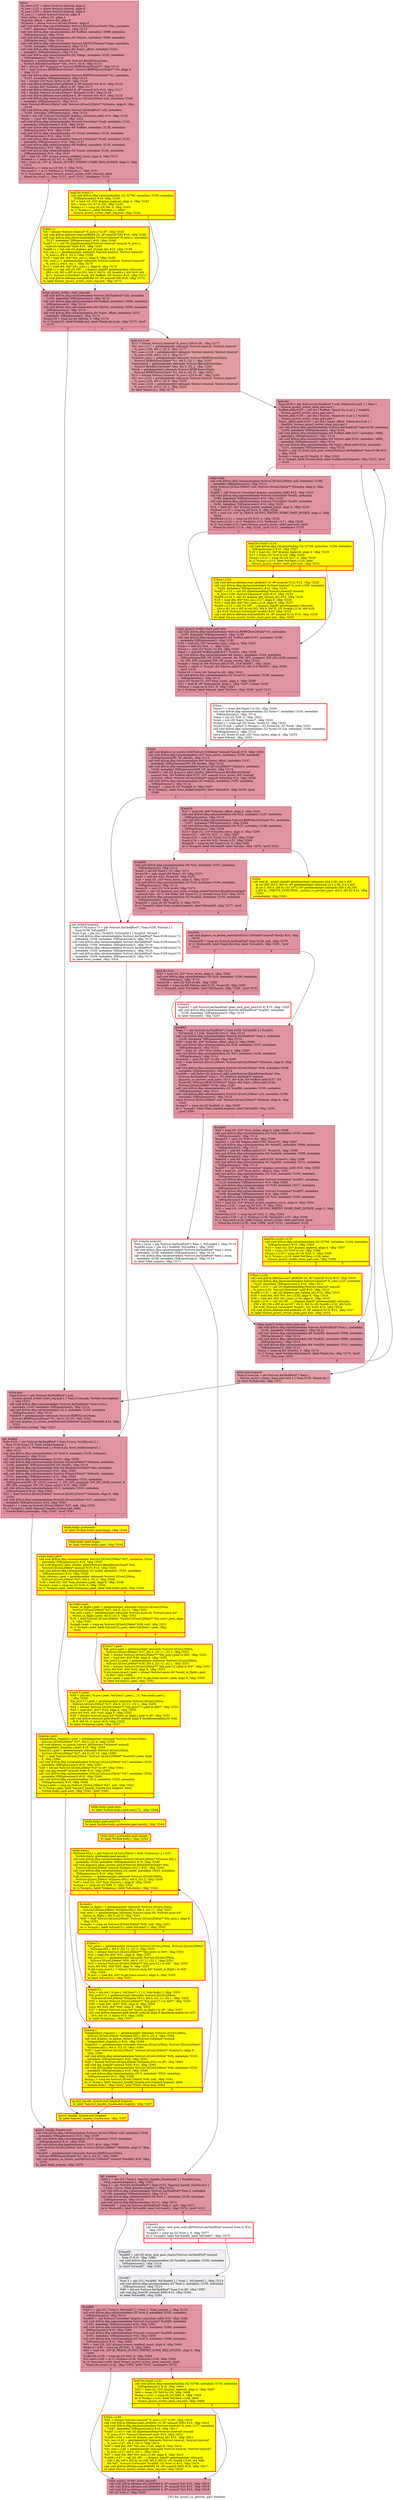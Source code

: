 digraph "CFG for 'qcow2_co_pwritev_part' function" {
	label="CFG for 'qcow2_co_pwritev_part' function";

	Node0x559535e97e40 [shape=record,color="#b70d28ff", style=filled, fillcolor="#b70d2870",label="{entry:\l  %_now.i.i137 = alloca %struct.timeval, align 8\l  %_now.i.i125 = alloca %struct.timeval, align 8\l  %_now.i.i109 = alloca %struct.timeval, align 8\l  %_now.i.i = alloca %struct.timeval, align 8\l  %cur_bytes = alloca i32, align 4\l  %cluster_offset = alloca i64, align 8\l  %l2meta = alloca %struct.QCowL2Meta*, align 8\l  call void @llvm.dbg.value(metadata %struct.BlockDriverState* %bs, metadata\l... !3097, metadata !DIExpression()), !dbg !3114\l  call void @llvm.dbg.value(metadata i64 %offset, metadata !3098, metadata\l... !DIExpression()), !dbg !3114\l  call void @llvm.dbg.value(metadata i64 %bytes, metadata !3099, metadata\l... !DIExpression()), !dbg !3114\l  call void @llvm.dbg.value(metadata %struct.QEMUIOVector* %qiov, metadata\l... !3100, metadata !DIExpression()), !dbg !3114\l  call void @llvm.dbg.value(metadata i64 %qiov_offset, metadata !3101,\l... metadata !DIExpression()), !dbg !3114\l  call void @llvm.dbg.value(metadata i32 %flags, metadata !3102, metadata\l... !DIExpression()), !dbg !3114\l  %opaque = getelementptr inbounds %struct.BlockDriverState,\l... %struct.BlockDriverState* %bs, i64 0, i32 8, !dbg !3115\l  %0 = bitcast i8** %opaque to %struct.BDRVQcow2State**, !dbg !3115\l  %1 = load %struct.BDRVQcow2State*, %struct.BDRVQcow2State** %0, align 8,\l... !dbg !3115\l  call void @llvm.dbg.value(metadata %struct.BDRVQcow2State* %1, metadata\l... !3103, metadata !DIExpression()), !dbg !3114\l  %2 = bitcast i32* %cur_bytes to i8*, !dbg !3116\l  call void @llvm.lifetime.start.p0i8(i64 4, i8* nonnull %2) #10, !dbg !3116\l  %3 = bitcast i64* %cluster_offset to i8*, !dbg !3117\l  call void @llvm.lifetime.start.p0i8(i64 8, i8* nonnull %3) #10, !dbg !3117\l  %4 = bitcast %struct.QCowL2Meta** %l2meta to i8*, !dbg !3118\l  call void @llvm.lifetime.start.p0i8(i64 8, i8* nonnull %4) #10, !dbg !3118\l  call void @llvm.dbg.value(metadata %struct.QCowL2Meta* null, metadata !3108,\l... metadata !DIExpression()), !dbg !3114\l  store %struct.QCowL2Meta* null, %struct.QCowL2Meta** %l2meta, align 8, !dbg\l... !3119\l  call void @llvm.dbg.value(metadata %struct.AioTaskPool* null, metadata\l... !3109, metadata !DIExpression()), !dbg !3114\l  %call = tail call %struct.Coroutine* @qemu_coroutine_self() #10, !dbg !3120\l  %conv = trunc i64 %bytes to i32, !dbg !3121\l  call void @llvm.dbg.value(metadata %struct.Coroutine* %call, metadata !3122,\l... metadata !DIExpression()) #10, !dbg !3130\l  call void @llvm.dbg.value(metadata i64 %offset, metadata !3128, metadata\l... !DIExpression()) #10, !dbg !3130\l  call void @llvm.dbg.value(metadata i32 %conv, metadata !3129, metadata\l... !DIExpression()) #10, !dbg !3130\l  call void @llvm.dbg.value(metadata %struct.Coroutine* %call, metadata !3132,\l... metadata !DIExpression()) #10, !dbg !3147\l  call void @llvm.dbg.value(metadata i64 %offset, metadata !3135, metadata\l... !DIExpression()) #10, !dbg !3147\l  call void @llvm.dbg.value(metadata i32 %conv, metadata !3136, metadata\l... !DIExpression()) #10, !dbg !3147\l  %5 = load i32, i32* @trace_events_enabled_count, align 4, !dbg !3151\l  %tobool.i.i = icmp eq i32 %5, 0, !dbg !3151\l  %6 = load i16, i16* @_TRACE_QCOW2_WRITEV_START_REQ_DSTATE, align 2, !dbg\l... !3151\l  %tobool4.i.i = icmp eq i16 %6, 0, !dbg !3151\l  %or.cond.i.i = or i1 %tobool.i.i, %tobool4.i.i, !dbg !3151\l  br i1 %or.cond.i.i, label %trace_qcow2_writev_start_req.exit, label\l... %land.lhs.true5.i.i, !dbg !3151, !prof !3152, !misexpect !3153\l|{<s0>T|<s1>F}}"];
	Node0x559535e97e40:s0 -> Node0x5595357bdb90;
	Node0x559535e97e40:s1 -> Node0x559535efcc20;
	Node0x559535efcc20 [shape=record,penwidth=3.0, style="filled", color="red", fillcolor="yellow",label="{land.lhs.true5.i.i:                               \l  call void @llvm.dbg.value(metadata i32 32768, metadata !3154, metadata\l... !DIExpression()) #10, !dbg !3160\l  %7 = load i32, i32* @qemu_loglevel, align 4, !dbg !3162\l  %8 = trunc i32 %7 to i16, !dbg !3163\l  %cmp.i.i.i = icmp slt i16 %8, 0, !dbg !3163\l  br i1 %cmp.i.i.i, label %if.then.i.i, label\l... %trace_qcow2_writev_start_req.exit, !dbg !3164\l|{<s0>T|<s1>F}}"];
	Node0x559535efcc20:s0 -> Node0x559535ef6dc0;
	Node0x559535efcc20:s1 -> Node0x5595357bdb90;
	Node0x559535ef6dc0 [shape=record,penwidth=3.0, style="filled", color="red", fillcolor="yellow",label="{if.then.i.i:                                      \l  %9 = bitcast %struct.timeval* %_now.i.i to i8*, !dbg !3165\l  call void @llvm.lifetime.start.p0i8(i64 16, i8* nonnull %9) #10, !dbg !3165\l  call void @llvm.dbg.declare(metadata %struct.timeval* %_now.i.i, metadata\l... !3137, metadata !DIExpression()) #10, !dbg !3166\l  %call7.i.i = call i32 @gettimeofday(%struct.timeval* nonnull %_now.i.i,\l... %struct.timezone* null) #10, !dbg !3167\l  %call8.i.i = tail call i32 @qemu_get_thread_id() #10, !dbg !3168\l  %tv_sec.i.i = getelementptr inbounds %struct.timeval, %struct.timeval*\l... %_now.i.i, i64 0, i32 0, !dbg !3169\l  %10 = load i64, i64* %tv_sec.i.i, align 8, !dbg !3169\l  %tv_usec.i.i = getelementptr inbounds %struct.timeval, %struct.timeval*\l... %_now.i.i, i64 0, i32 1, !dbg !3170\l  %11 = load i64, i64* %tv_usec.i.i, align 8, !dbg !3170\l  %call9.i.i = tail call i32 (i8*, ...) @qemu_log(i8* getelementptr inbounds\l... ([65 x i8], [65 x i8]* @.str.201, i64 0, i64 0), i32 %call8.i.i, i64 %10, i64\l... %11, %struct.Coroutine* %call, i64 %offset, i32 %conv) #10, !dbg !3171\l  call void @llvm.lifetime.end.p0i8(i64 16, i8* nonnull %9) #10, !dbg !3172\l  br label %trace_qcow2_writev_start_req.exit, !dbg !3173\l}"];
	Node0x559535ef6dc0 -> Node0x5595357bdb90;
	Node0x5595357bdb90 [shape=record,color="#b70d28ff", style=filled, fillcolor="#b70d2870",label="{trace_qcow2_writev_start_req.exit:                \l  call void @llvm.dbg.value(metadata %struct.AioTaskPool* null, metadata\l... !3109, metadata !DIExpression()), !dbg !3114\l  call void @llvm.dbg.value(metadata i64 %offset, metadata !3098, metadata\l... !DIExpression()), !dbg !3114\l  call void @llvm.dbg.value(metadata i64 %bytes, metadata !3099, metadata\l... !DIExpression()), !dbg !3114\l  call void @llvm.dbg.value(metadata i64 %qiov_offset, metadata !3101,\l... metadata !DIExpression()), !dbg !3114\l  %cmp153 = icmp eq i64 %bytes, 0, !dbg !3174\l  br i1 %cmp153, label %while.end, label %land.rhs.lr.ph, !dbg !3175, !prof\l... !3176\l|{<s0>T|<s1>F}}"];
	Node0x5595357bdb90:s0 -> Node0x559535eac320;
	Node0x5595357bdb90:s1 -> Node0x559535ed87d0;
	Node0x559535ed87d0 [shape=record,color="#b70d28ff", style=filled, fillcolor="#be242e70",label="{land.rhs.lr.ph:                                   \l  %12 = bitcast %struct.timeval* %_now.i.i109 to i8*, !dbg !3177\l  %tv_sec.i.i117 = getelementptr inbounds %struct.timeval, %struct.timeval*\l... %_now.i.i109, i64 0, i32 0, !dbg !3177\l  %tv_usec.i.i118 = getelementptr inbounds %struct.timeval, %struct.timeval*\l... %_now.i.i109, i64 0, i32 1, !dbg !3177\l  %cluster_size.i = getelementptr inbounds %struct.BDRVQcow2State,\l... %struct.BDRVQcow2State* %1, i64 0, i32 1, !dbg !3192\l  %encrypted = getelementptr inbounds %struct.BlockDriverState,\l... %struct.BlockDriverState* %bs, i64 0, i32 2, !dbg !3200\l  %lock = getelementptr inbounds %struct.BDRVQcow2State,\l... %struct.BDRVQcow2State* %1, i64 0, i32 25, !dbg !3202\l  %13 = bitcast %struct.timeval* %_now.i.i125 to i8*, !dbg !3203\l  %tv_sec.i.i133 = getelementptr inbounds %struct.timeval, %struct.timeval*\l... %_now.i.i125, i64 0, i32 0, !dbg !3203\l  %tv_usec.i.i134 = getelementptr inbounds %struct.timeval, %struct.timeval*\l... %_now.i.i125, i64 0, i32 1, !dbg !3203\l  br label %land.rhs, !dbg !3175\l}"];
	Node0x559535ed87d0 -> Node0x559535eac110;
	Node0x559535eac110 [shape=record,color="#b70d28ff", style=filled, fillcolor="#b70d2870",label="{land.rhs:                                         \l  %aio.0158 = phi %struct.AioTaskPool* [ null, %land.rhs.lr.ph ], [ %aio.1,\l... %trace_qcow2_writev_done_part.exit ]\l  %offset.addr.0157 = phi i64 [ %offset, %land.rhs.lr.ph ], [ %add54,\l... %trace_qcow2_writev_done_part.exit ]\l  %bytes.addr.0155 = phi i64 [ %bytes, %land.rhs.lr.ph ], [ %sub52,\l... %trace_qcow2_writev_done_part.exit ]\l  %qiov_offset.addr.0154 = phi i64 [ %qiov_offset, %land.rhs.lr.ph ], [\l... %add56, %trace_qcow2_writev_done_part.exit ]\l  call void @llvm.dbg.value(metadata %struct.AioTaskPool* %aio.0158, metadata\l... !3109, metadata !DIExpression()), !dbg !3114\l  call void @llvm.dbg.value(metadata i64 %offset.addr.0157, metadata !3098,\l... metadata !DIExpression()), !dbg !3114\l  call void @llvm.dbg.value(metadata i64 %bytes.addr.0155, metadata !3099,\l... metadata !DIExpression()), !dbg !3114\l  call void @llvm.dbg.value(metadata i64 %qiov_offset.addr.0154, metadata\l... !3101, metadata !DIExpression()), !dbg !3114\l  %call2 = call i32 @aio_task_pool_status(%struct.AioTaskPool* %aio.0158) #10,\l... !dbg !3219\l  %cmp3 = icmp eq i32 %call2, 0, !dbg !3220\l  br i1 %cmp3, label %while.body, label %while.end.loopexit, !dbg !3221, !prof\l... !3152\l|{<s0>T|<s1>F}}"];
	Node0x559535eac110:s0 -> Node0x559535ead160;
	Node0x559535eac110:s1 -> Node0x559535e92750;
	Node0x559535ead160 [shape=record,color="#b70d28ff", style=filled, fillcolor="#b70d2870",label="{while.body:                                       \l  call void @llvm.dbg.value(metadata %struct.QCowL2Meta* null, metadata !3108,\l... metadata !DIExpression()), !dbg !3114\l  store %struct.QCowL2Meta* null, %struct.QCowL2Meta** %l2meta, align 8, !dbg\l... !3222\l  %call5 = call %struct.Coroutine* @qemu_coroutine_self() #10, !dbg !3223\l  call void @llvm.dbg.value(metadata %struct.Coroutine* %call5, metadata\l... !3189, metadata !DIExpression()) #10, !dbg !3224\l  call void @llvm.dbg.value(metadata %struct.Coroutine* %call5, metadata\l... !3182, metadata !DIExpression()) #10, !dbg !3225\l  %14 = load i32, i32* @trace_events_enabled_count, align 4, !dbg !3226\l  %tobool.i.i110 = icmp eq i32 %14, 0, !dbg !3226\l  %15 = load i16, i16* @_TRACE_QCOW2_WRITEV_START_PART_DSTATE, align 2, !dbg\l... !3226\l  %tobool4.i.i111 = icmp eq i16 %15, 0, !dbg !3226\l  %or.cond.i.i112 = or i1 %tobool.i.i110, %tobool4.i.i111, !dbg !3226\l  br i1 %or.cond.i.i112, label %trace_qcow2_writev_start_part.exit, label\l... %land.lhs.true5.i.i114, !dbg !3226, !prof !3152, !misexpect !3153\l|{<s0>T|<s1>F}}"];
	Node0x559535ead160:s0 -> Node0x559535ec1790;
	Node0x559535ead160:s1 -> Node0x559535ea8220;
	Node0x559535ea8220 [shape=record,penwidth=3.0, style="filled", color="red", fillcolor="yellow",label="{land.lhs.true5.i.i114:                            \l  call void @llvm.dbg.value(metadata i32 32768, metadata !3154, metadata\l... !DIExpression()) #10, !dbg !3227\l  %16 = load i32, i32* @qemu_loglevel, align 4, !dbg !3229\l  %17 = trunc i32 %16 to i16, !dbg !3230\l  %cmp.i.i.i113 = icmp slt i16 %17, 0, !dbg !3230\l  br i1 %cmp.i.i.i113, label %if.then.i.i120, label\l... %trace_qcow2_writev_start_part.exit, !dbg !3231\l|{<s0>T|<s1>F}}"];
	Node0x559535ea8220:s0 -> Node0x5595357bdf70;
	Node0x559535ea8220:s1 -> Node0x559535ec1790;
	Node0x5595357bdf70 [shape=record,penwidth=3.0, style="filled", color="red", fillcolor="yellow",label="{if.then.i.i120:                                   \l  call void @llvm.lifetime.start.p0i8(i64 16, i8* nonnull %12) #10, !dbg !3232\l  call void @llvm.dbg.declare(metadata %struct.timeval* %_now.i.i109, metadata\l... !3183, metadata !DIExpression()) #10, !dbg !3233\l  %call7.i.i115 = call i32 @gettimeofday(%struct.timeval* nonnull\l... %_now.i.i109, %struct.timezone* null) #10, !dbg !3234\l  %call8.i.i116 = call i32 @qemu_get_thread_id() #10, !dbg !3235\l  %18 = load i64, i64* %tv_sec.i.i117, align 8, !dbg !3236\l  %19 = load i64, i64* %tv_usec.i.i118, align 8, !dbg !3237\l  %call9.i.i119 = call i32 (i8*, ...) @qemu_log(i8* getelementptr inbounds\l... ([44 x i8], [44 x i8]* @.str.202, i64 0, i64 0), i32 %call8.i.i116, i64 %18,\l... i64 %19, %struct.Coroutine* %call5) #10, !dbg !3238\l  call void @llvm.lifetime.end.p0i8(i64 16, i8* nonnull %12) #10, !dbg !3239\l  br label %trace_qcow2_writev_start_part.exit, !dbg !3240\l}"];
	Node0x5595357bdf70 -> Node0x559535ec1790;
	Node0x559535ec1790 [shape=record,color="#b70d28ff", style=filled, fillcolor="#b70d2870",label="{trace_qcow2_writev_start_part.exit:               \l  call void @llvm.dbg.value(metadata %struct.BDRVQcow2State* %1, metadata\l... !3197, metadata !DIExpression()), !dbg !3192\l  call void @llvm.dbg.value(metadata i64 %offset.addr.0157, metadata !3198,\l... metadata !DIExpression()), !dbg !3192\l  %20 = load i32, i32* %cluster_size.i, align 4, !dbg !3241\l  %sub.i = add i32 %20, -1, !dbg !3242\l  %conv.i = sext i32 %sub.i to i64, !dbg !3243\l  %and.i = and i64 %offset.addr.0157, %conv.i, !dbg !3244\l  call void @llvm.dbg.value(metadata i64 %and.i, metadata !3104, metadata\l... !DIExpression(DW_OP_LLVM_convert, 64, DW_ATE_unsigned, DW_OP_LLVM_convert,\l... 32, DW_ATE_unsigned, DW_OP_stack_value)), !dbg !3114\l  %cmp8 = icmp ult i64 %bytes.addr.0155, 2147483647, !dbg !3245\l  %cond = select i1 %cmp8, i64 %bytes.addr.0155, i64 2147483647, !dbg !3245,\l... !prof !3152\l  %conv10 = trunc i64 %cond to i32, !dbg !3245\l  call void @llvm.dbg.value(metadata i32 %conv10, metadata !3106, metadata\l... !DIExpression()), !dbg !3114\l  store i32 %conv10, i32* %cur_bytes, align 4, !dbg !3246\l  %21 = load i8, i8* %encrypted, align 1, !dbg !3247, !range !3248\l  %tobool = icmp eq i8 %21, 0, !dbg !3247\l  br i1 %tobool, label %if.end, label %if.then, !dbg !3249, !prof !3152\l|{<s0>T|<s1>F}}"];
	Node0x559535ec1790:s0 -> Node0x559535eae220;
	Node0x559535ec1790:s1 -> Node0x559535eae1b0;
	Node0x559535eae1b0 [shape=record,penwidth=3.0, color="red",label="{if.then:                                          \l  %conv7 = trunc i64 %and.i to i32, !dbg !3250\l  call void @llvm.dbg.value(metadata i32 %conv7, metadata !3104, metadata\l... !DIExpression()), !dbg !3114\l  %mul = shl i32 %20, 5, !dbg !3251\l  %sub = sub i32 %mul, %conv7, !dbg !3251\l  %cmp11 = icmp ugt i32 %sub, %conv10, !dbg !3251\l  %conv10.sub = select i1 %cmp11, i32 %conv10, i32 %sub, !dbg !3251\l  call void @llvm.dbg.value(metadata i32 %conv10.sub, metadata !3106, metadata\l... !DIExpression()), !dbg !3114\l  store i32 %conv10.sub, i32* %cur_bytes, align 4, !dbg !3253\l  br label %if.end, !dbg !3254\l}"];
	Node0x559535eae1b0 -> Node0x559535eae220;
	Node0x559535eae220 [shape=record,color="#b70d28ff", style=filled, fillcolor="#b70d2870",label="{if.end:                                           \l  call void @qemu_co_mutex_lock(%struct.CoMutex* nonnull %lock) #10, !dbg !3255\l  call void @llvm.dbg.value(metadata i32* %cur_bytes, metadata !3106, metadata\l... !DIExpression(DW_OP_deref)), !dbg !3114\l  call void @llvm.dbg.value(metadata i64* %cluster_offset, metadata !3107,\l... metadata !DIExpression(DW_OP_deref)), !dbg !3114\l  call void @llvm.dbg.value(metadata %struct.QCowL2Meta** %l2meta, metadata\l... !3108, metadata !DIExpression(DW_OP_deref)), !dbg !3114\l  %call20 = call i32 @qcow2_alloc_cluster_offset(%struct.BlockDriverState*\l... nonnull %bs, i64 %offset.addr.0157, i32* nonnull %cur_bytes, i64* nonnull\l... %cluster_offset, %struct.QCowL2Meta** nonnull %l2meta) #10, !dbg !3256\l  call void @llvm.dbg.value(metadata i32 %call20, metadata !3105, metadata\l... !DIExpression()), !dbg !3114\l  %cmp21 = icmp slt i32 %call20, 0, !dbg !3257\l  br i1 %cmp21, label %out_locked.loopexit, label %if.end24, !dbg !3259, !prof\l... !3260\l|{<s0>T|<s1>F}}"];
	Node0x559535eae220:s0 -> Node0x559535e8a470;
	Node0x559535eae220:s1 -> Node0x559535eb0990;
	Node0x559535eb0990 [shape=record,color="#b70d28ff", style=filled, fillcolor="#b70d2870",label="{if.end24:                                         \l  %22 = load i64, i64* %cluster_offset, align 8, !dbg !3261\l  call void @llvm.dbg.value(metadata i64 %22, metadata !3107, metadata\l... !DIExpression()), !dbg !3114\l  call void @llvm.dbg.value(metadata %struct.BDRVQcow2State* %1, metadata\l... !3197, metadata !DIExpression()), !dbg !3264\l  call void @llvm.dbg.value(metadata i64 %22, metadata !3198, metadata\l... !DIExpression()), !dbg !3264\l  %23 = load i32, i32* %cluster_size.i, align 4, !dbg !3266\l  %sub.i122 = add i32 %23, -1, !dbg !3267\l  %conv.i123 = sext i32 %sub.i122 to i64, !dbg !3268\l  %and.i124 = and i64 %22, %conv.i123, !dbg !3269\l  %cmp26 = icmp eq i64 %and.i124, 0, !dbg !3261\l  br i1 %cmp26, label %if.end29, label %if.else, !dbg !3270, !prof !3152\l|{<s0>T|<s1>F}}"];
	Node0x559535eb0990:s0 -> Node0x559535eb1470;
	Node0x559535eb0990:s1 -> Node0x559535eb14c0;
	Node0x559535eb14c0 [shape=record,penwidth=3.0, style="filled", color="red", fillcolor="yellow",label="{if.else:                                          \l  call void @__assert_fail(i8* getelementptr inbounds ([44 x i8], [44 x i8]*\l... @.str.200, i64 0, i64 0), i8* getelementptr inbounds ([14 x i8], [14 x i8]*\l... @.str.1, i64 0, i64 0), i32 2573, i8* getelementptr inbounds ([95 x i8], [95\l... x i8]* @__PRETTY_FUNCTION__.qcow2_co_pwritev_part, i64 0, i64 0)) #22, !dbg\l... !3261\l  unreachable, !dbg !3261\l}"];
	Node0x559535eb1470 [shape=record,color="#b70d28ff", style=filled, fillcolor="#b70d2870",label="{if.end29:                                         \l  call void @llvm.dbg.value(metadata i64 %22, metadata !3107, metadata\l... !DIExpression()), !dbg !3114\l  %sext = shl i64 %and.i, 32, !dbg !3271\l  %conv30 = ashr exact i64 %sext, 32, !dbg !3271\l  %add = add i64 %22, %conv30, !dbg !3272\l  %24 = load i32, i32* %cur_bytes, align 4, !dbg !3273\l  call void @llvm.dbg.value(metadata i32 %24, metadata !3106, metadata\l... !DIExpression()), !dbg !3114\l  %conv31 = zext i32 %24 to i64, !dbg !3273\l  %call32 = call i32 @qcow2_pre_write_overlap_check(%struct.BlockDriverState*\l... nonnull %bs, i32 0, i64 %add, i64 %conv31, i1 zeroext true) #10, !dbg !3274\l  call void @llvm.dbg.value(metadata i32 %call32, metadata !3105, metadata\l... !DIExpression()), !dbg !3114\l  %cmp33 = icmp slt i32 %call32, 0, !dbg !3275\l  br i1 %cmp33, label %out_locked.loopexit, label %if.end36, !dbg !3277, !prof\l... !3260\l|{<s0>T|<s1>F}}"];
	Node0x559535eb1470:s0 -> Node0x559535e8a470;
	Node0x559535eb1470:s1 -> Node0x559535eb2550;
	Node0x559535eb2550 [shape=record,color="#b70d28ff", style=filled, fillcolor="#b70d2870",label="{if.end36:                                         \l  call void @qemu_co_mutex_unlock(%struct.CoMutex* nonnull %lock) #10, !dbg\l... !3278\l  %tobool38 = icmp eq %struct.AioTaskPool* %aio.0158, null, !dbg !3279\l  br i1 %tobool38, label %land.lhs.true, label %if.end44, !dbg !3281, !prof\l... !3152\l|{<s0>T|<s1>F}}"];
	Node0x559535eb2550:s0 -> Node0x559535eb2e10;
	Node0x559535eb2550:s1 -> Node0x559535eb2dc0;
	Node0x559535eb2e10 [shape=record,color="#b70d28ff", style=filled, fillcolor="#b70d2870",label="{land.lhs.true:                                    \l  %25 = load i32, i32* %cur_bytes, align 4, !dbg !3282\l  call void @llvm.dbg.value(metadata i32 %25, metadata !3106, metadata\l... !DIExpression()), !dbg !3114\l  %conv39 = zext i32 %25 to i64, !dbg !3282\l  %cmp40 = icmp eq i64 %bytes.addr.0155, %conv39, !dbg !3283\l  br i1 %cmp40, label %if.end44, label %if.then42, !dbg !3284, !prof !3152\l|{<s0>T|<s1>F}}"];
	Node0x559535eb2e10:s0 -> Node0x559535eb2dc0;
	Node0x559535eb2e10:s1 -> Node0x559535eb2d70;
	Node0x559535eb2d70 [shape=record,penwidth=3.0, color="red",label="{if.then42:                                        \l  %call43 = call %struct.AioTaskPool* @aio_task_pool_new(i32 8) #10, !dbg !3285\l  call void @llvm.dbg.value(metadata %struct.AioTaskPool* %call43, metadata\l... !3109, metadata !DIExpression()), !dbg !3114\l  br label %if.end44, !dbg !3287\l}"];
	Node0x559535eb2d70 -> Node0x559535eb2dc0;
	Node0x559535eb2dc0 [shape=record,color="#b70d28ff", style=filled, fillcolor="#b70d2870",label="{if.end44:                                         \l  %aio.1 = phi %struct.AioTaskPool* [ %aio.0158, %if.end36 ], [ %call43,\l... %if.then42 ], [ null, %land.lhs.true ], !dbg !3114\l  call void @llvm.dbg.value(metadata %struct.AioTaskPool* %aio.1, metadata\l... !3109, metadata !DIExpression()), !dbg !3114\l  %26 = load i64, i64* %cluster_offset, align 8, !dbg !3288\l  call void @llvm.dbg.value(metadata i64 %26, metadata !3107, metadata\l... !DIExpression()), !dbg !3114\l  %27 = load i32, i32* %cur_bytes, align 4, !dbg !3289\l  call void @llvm.dbg.value(metadata i32 %27, metadata !3106, metadata\l... !DIExpression()), !dbg !3114\l  %conv45 = zext i32 %27 to i64, !dbg !3289\l  %28 = load %struct.QCowL2Meta*, %struct.QCowL2Meta** %l2meta, align 8, !dbg\l... !3290\l  call void @llvm.dbg.value(metadata %struct.QCowL2Meta* %28, metadata !3108,\l... metadata !DIExpression()), !dbg !3114\l  %call46 = call fastcc i32 @qcow2_add_task(%struct.BlockDriverState* %bs,\l... %struct.AioTaskPool* %aio.1, i32 (%struct.AioTask*)* nonnull\l... @qcow2_co_pwritev_task_entry, i32 0, i64 %26, i64 %offset.addr.0157, i64\l... %conv45, %struct.QEMUIOVector* %qiov, i64 %qiov_offset.addr.0154,\l... %struct.QCowL2Meta* %28), !dbg !3291\l  call void @llvm.dbg.value(metadata i32 %call46, metadata !3105, metadata\l... !DIExpression()), !dbg !3114\l  call void @llvm.dbg.value(metadata %struct.QCowL2Meta* null, metadata !3108,\l... metadata !DIExpression()), !dbg !3114\l  store %struct.QCowL2Meta* null, %struct.QCowL2Meta** %l2meta, align 8, !dbg\l... !3292\l  %cmp47 = icmp slt i32 %call46, 0, !dbg !3293\l  br i1 %cmp47, label %fail_nometa.loopexit, label %if.end50, !dbg !3295,\l... !prof !3260\l|{<s0>T|<s1>F}}"];
	Node0x559535eb2dc0:s0 -> Node0x559535ec6810;
	Node0x559535eb2dc0:s1 -> Node0x559535eb44e0;
	Node0x559535eb44e0 [shape=record,color="#b70d28ff", style=filled, fillcolor="#b70d2870",label="{if.end50:                                         \l  %29 = load i32, i32* %cur_bytes, align 4, !dbg !3296\l  call void @llvm.dbg.value(metadata i32 %29, metadata !3106, metadata\l... !DIExpression()), !dbg !3114\l  %conv51 = zext i32 %29 to i64, !dbg !3296\l  %sub52 = sub i64 %bytes.addr.0155, %conv51, !dbg !3297\l  call void @llvm.dbg.value(metadata i64 %sub52, metadata !3099, metadata\l... !DIExpression()), !dbg !3114\l  %add54 = add i64 %offset.addr.0157, %conv51, !dbg !3298\l  call void @llvm.dbg.value(metadata i64 %add54, metadata !3098, metadata\l... !DIExpression()), !dbg !3114\l  %add56 = add i64 %qiov_offset.addr.0154, %conv51, !dbg !3299\l  call void @llvm.dbg.value(metadata i64 %add56, metadata !3101, metadata\l... !DIExpression()), !dbg !3114\l  %call57 = call %struct.Coroutine* @qemu_coroutine_self() #10, !dbg !3300\l  %30 = load i32, i32* %cur_bytes, align 4, !dbg !3301\l  call void @llvm.dbg.value(metadata i32 %30, metadata !3106, metadata\l... !DIExpression()), !dbg !3114\l  call void @llvm.dbg.value(metadata %struct.Coroutine* %call57, metadata\l... !3216, metadata !DIExpression()) #10, !dbg !3302\l  call void @llvm.dbg.value(metadata i32 %30, metadata !3217, metadata\l... !DIExpression()) #10, !dbg !3302\l  call void @llvm.dbg.value(metadata %struct.Coroutine* %call57, metadata\l... !3208, metadata !DIExpression()) #10, !dbg !3303\l  call void @llvm.dbg.value(metadata i32 %30, metadata !3209, metadata\l... !DIExpression()) #10, !dbg !3303\l  %31 = load i32, i32* @trace_events_enabled_count, align 4, !dbg !3304\l  %tobool.i.i126 = icmp eq i32 %31, 0, !dbg !3304\l  %32 = load i16, i16* @_TRACE_QCOW2_WRITEV_DONE_PART_DSTATE, align 2, !dbg\l... !3304\l  %tobool4.i.i127 = icmp eq i16 %32, 0, !dbg !3304\l  %or.cond.i.i128 = or i1 %tobool.i.i126, %tobool4.i.i127, !dbg !3304\l  br i1 %or.cond.i.i128, label %trace_qcow2_writev_done_part.exit, label\l... %land.lhs.true5.i.i130, !dbg !3304, !prof !3152, !misexpect !3153\l|{<s0>T|<s1>F}}"];
	Node0x559535eb44e0:s0 -> Node0x559535efccc0;
	Node0x559535eb44e0:s1 -> Node0x559535ebc2a0;
	Node0x559535ebc2a0 [shape=record,penwidth=3.0, style="filled", color="red", fillcolor="yellow",label="{land.lhs.true5.i.i130:                            \l  call void @llvm.dbg.value(metadata i32 32768, metadata !3154, metadata\l... !DIExpression()) #10, !dbg !3305\l  %33 = load i32, i32* @qemu_loglevel, align 4, !dbg !3307\l  %34 = trunc i32 %33 to i16, !dbg !3308\l  %cmp.i.i.i129 = icmp slt i16 %34, 0, !dbg !3308\l  br i1 %cmp.i.i.i129, label %if.then.i.i136, label\l... %trace_qcow2_writev_done_part.exit, !dbg !3309\l|{<s0>T|<s1>F}}"];
	Node0x559535ebc2a0:s0 -> Node0x559535e33a70;
	Node0x559535ebc2a0:s1 -> Node0x559535efccc0;
	Node0x559535e33a70 [shape=record,penwidth=3.0, style="filled", color="red", fillcolor="yellow",label="{if.then.i.i136:                                   \l  call void @llvm.lifetime.start.p0i8(i64 16, i8* nonnull %13) #10, !dbg !3310\l  call void @llvm.dbg.declare(metadata %struct.timeval* %_now.i.i125, metadata\l... !3210, metadata !DIExpression()) #10, !dbg !3311\l  %call7.i.i131 = call i32 @gettimeofday(%struct.timeval* nonnull\l... %_now.i.i125, %struct.timezone* null) #10, !dbg !3312\l  %call8.i.i132 = call i32 @qemu_get_thread_id() #10, !dbg !3313\l  %35 = load i64, i64* %tv_sec.i.i133, align 8, !dbg !3314\l  %36 = load i64, i64* %tv_usec.i.i134, align 8, !dbg !3315\l  %call9.i.i135 = call i32 (i8*, ...) @qemu_log(i8* getelementptr inbounds\l... ([56 x i8], [56 x i8]* @.str.207, i64 0, i64 0), i32 %call8.i.i132, i64 %35,\l... i64 %36, %struct.Coroutine* %call57, i32 %30) #10, !dbg !3316\l  call void @llvm.lifetime.end.p0i8(i64 16, i8* nonnull %13) #10, !dbg !3317\l  br label %trace_qcow2_writev_done_part.exit, !dbg !3318\l}"];
	Node0x559535e33a70 -> Node0x559535efccc0;
	Node0x559535efccc0 [shape=record,color="#b70d28ff", style=filled, fillcolor="#b70d2870",label="{trace_qcow2_writev_done_part.exit:                \l  call void @llvm.dbg.value(metadata %struct.AioTaskPool* %aio.1, metadata\l... !3109, metadata !DIExpression()), !dbg !3114\l  call void @llvm.dbg.value(metadata i64 %add54, metadata !3098, metadata\l... !DIExpression()), !dbg !3114\l  call void @llvm.dbg.value(metadata i64 %sub52, metadata !3099, metadata\l... !DIExpression()), !dbg !3114\l  call void @llvm.dbg.value(metadata i64 %add56, metadata !3101, metadata\l... !DIExpression()), !dbg !3114\l  %cmp = icmp eq i64 %sub52, 0, !dbg !3174\l  br i1 %cmp, label %while.end.loopexit, label %land.rhs, !dbg !3175, !prof\l... !3176, !llvm.loop !3319\l|{<s0>T|<s1>F}}"];
	Node0x559535efccc0:s0 -> Node0x559535e92750;
	Node0x559535efccc0:s1 -> Node0x559535eac110;
	Node0x559535e92750 [shape=record,color="#3d50c3ff", style=filled, fillcolor="#be242e70",label="{while.end.loopexit:                               \l  %aio.0.lcssa.ph = phi %struct.AioTaskPool* [ %aio.1,\l... %trace_qcow2_writev_done_part.exit ], [ %aio.0158, %land.rhs ]\l  br label %while.end, !dbg !3321\l}"];
	Node0x559535e92750 -> Node0x559535eac320;
	Node0x559535eac320 [shape=record,color="#b70d28ff", style=filled, fillcolor="#b70d2870",label="{while.end:                                        \l  %aio.0.lcssa = phi %struct.AioTaskPool* [ null,\l... %trace_qcow2_writev_start_req.exit ], [ %aio.0.lcssa.ph, %while.end.loopexit\l... ], !dbg !3322\l  call void @llvm.dbg.value(metadata %struct.AioTaskPool* %aio.0.lcssa,\l... metadata !3109, metadata !DIExpression()), !dbg !3114\l  call void @llvm.dbg.value(metadata i32 0, metadata !3105, metadata\l... !DIExpression()), !dbg !3114\l  %lock58 = getelementptr inbounds %struct.BDRVQcow2State,\l... %struct.BDRVQcow2State* %1, i64 0, i32 25, !dbg !3321\l  call void @qemu_co_mutex_lock(%struct.CoMutex* nonnull %lock58) #10, !dbg\l... !3323\l  br label %out_locked, !dbg !3323\l}"];
	Node0x559535eac320 -> Node0x559535eb0140;
	Node0x559535e8a470 [shape=record,penwidth=3.0, color="red",label="{out_locked.loopexit:                              \l  %aio.0158.lcssa173 = phi %struct.AioTaskPool* [ %aio.0158, %if.end ], [\l... %aio.0158, %if.end29 ]\l  %ret.0.ph = phi i32 [ %call32, %if.end29 ], [ %call20, %if.end ]\l  call void @llvm.dbg.value(metadata %struct.AioTaskPool* %aio.0158.lcssa173,\l... metadata !3109, metadata !DIExpression()), !dbg !3114\l  call void @llvm.dbg.value(metadata %struct.AioTaskPool* %aio.0158.lcssa173,\l... metadata !3109, metadata !DIExpression()), !dbg !3114\l  call void @llvm.dbg.value(metadata %struct.AioTaskPool* %aio.0158.lcssa173,\l... metadata !3109, metadata !DIExpression()), !dbg !3114\l  call void @llvm.dbg.value(metadata %struct.AioTaskPool* %aio.0158.lcssa173,\l... metadata !3109, metadata !DIExpression()), !dbg !3114\l  br label %out_locked, !dbg !3324\l}"];
	Node0x559535e8a470 -> Node0x559535eb0140;
	Node0x559535eb0140 [shape=record,color="#b70d28ff", style=filled, fillcolor="#b70d2870",label="{out_locked:                                       \l  %aio.0152 = phi %struct.AioTaskPool* [ %aio.0.lcssa, %while.end ], [\l... %aio.0158.lcssa173, %out_locked.loopexit ]\l  %ret.0 = phi i32 [ 0, %while.end ], [ %ret.0.ph, %out_locked.loopexit ],\l... !dbg !3114\l  call void @llvm.dbg.value(metadata i32 %ret.0, metadata !3105, metadata\l... !DIExpression()), !dbg !3114\l  call void @llvm.dbg.label(metadata !3110), !dbg !3339\l  call void @llvm.dbg.value(metadata %struct.QCowL2Meta** %l2meta, metadata\l... !3108, metadata !DIExpression(DW_OP_deref)), !dbg !3114\l  call void @llvm.dbg.value(metadata %struct.BlockDriverState* %bs, metadata\l... !3330, metadata !DIExpression()) #10, !dbg !3340\l  call void @llvm.dbg.value(metadata %struct.QCowL2Meta** %l2meta, metadata\l... !3331, metadata !DIExpression()) #10, !dbg !3340\l  call void @llvm.dbg.value(metadata i1 false, metadata !3332, metadata\l... !DIExpression(DW_OP_LLVM_convert, 1, DW_ATE_unsigned, DW_OP_LLVM_convert, 8,\l... DW_ATE_unsigned, DW_OP_stack_value)) #10, !dbg !3340\l  call void @llvm.dbg.value(metadata i32 0, metadata !3333, metadata\l... !DIExpression()) #10, !dbg !3340\l  %37 = load %struct.QCowL2Meta*, %struct.QCowL2Meta** %l2meta, align 8, !dbg\l... !3324\l  call void @llvm.dbg.value(metadata %struct.QCowL2Meta* %37, metadata !3334,\l... metadata !DIExpression()) #10, !dbg !3340\l  %cmp51.i = icmp eq %struct.QCowL2Meta* %37, null, !dbg !3341\l  br i1 %cmp51.i, label %qcow2_handle_l2meta.exit, label\l... %while.body.i.preheader, !dbg !3342, !prof !3343\l|{<s0>T|<s1>F}}"];
	Node0x559535eb0140:s0 -> Node0x559535d12a30;
	Node0x559535eb0140:s1 -> Node0x559535df3740;
	Node0x559535df3740 [shape=record,penwidth=3.0, style="filled", color="red", fillcolor="yellow",label="{while.body.i.preheader:                           \l  br label %while.body.i.peel.begin, !dbg !3344\l}"];
	Node0x559535df3740 -> Node0x559535e005b0;
	Node0x559535e005b0 [shape=record,penwidth=3.0, style="filled", color="red", fillcolor="yellow",label="{while.body.i.peel.begin:                          \l  br label %while.body.i.peel, !dbg !3344\l}"];
	Node0x559535e005b0 -> Node0x559535cea070;
	Node0x559535cea070 [shape=record,penwidth=3.0, style="filled", color="red", fillcolor="yellow",label="{while.body.i.peel:                                \l  call void @llvm.dbg.value(metadata %struct.QCowL2Meta* %37, metadata !3334,\l... metadata !DIExpression()) #10, !dbg !3340\l  call void @qcow2_alloc_cluster_abort(%struct.BlockDriverState* %bs,\l... %struct.QCowL2Meta* nonnull %37) #10, !dbg !3345\l  call void @llvm.dbg.value(metadata i32 undef, metadata !3333, metadata\l... !DIExpression()) #10, !dbg !3340\l  %nb_clusters.i.peel = getelementptr inbounds %struct.QCowL2Meta,\l... %struct.QCowL2Meta* %37, i64 0, i32 2, !dbg !3348\l  %38 = load i32, i32* %nb_clusters.i.peel, align 8, !dbg !3348\l  %cmp4.i.peel = icmp eq i32 %38, 0, !dbg !3350\l  br i1 %cmp4.i.peel, label %cleanup.i.peel, label %do.body.i.peel, !dbg !3344\l|{<s0>T|<s1>F}}"];
	Node0x559535cea070:s0 -> Node0x559535d23d80;
	Node0x559535cea070:s1 -> Node0x5595360627b0;
	Node0x5595360627b0 [shape=record,penwidth=3.0, style="filled", color="red", fillcolor="yellow",label="{do.body.i.peel:                                   \l  %next_in_flight.i.peel = getelementptr inbounds %struct.QCowL2Meta,\l... %struct.QCowL2Meta* %37, i64 0, i32 11, !dbg !3351\l  %le_next.i.peel = getelementptr inbounds %struct.anon.44, %struct.anon.44*\l... %next_in_flight.i.peel, i64 0, i32 0, !dbg !3351\l  %39 = load %struct.QCowL2Meta*, %struct.QCowL2Meta** %le_next.i.peel, align\l... 8, !dbg !3351\l  %cmp6.i.peel = icmp eq %struct.QCowL2Meta* %39, null, !dbg !3351\l  br i1 %cmp6.i.peel, label %if.end13.i.peel, label %if.then7.i.peel, !dbg\l... !3355\l|{<s0>T|<s1>F}}"];
	Node0x5595360627b0:s0 -> Node0x559535fec760;
	Node0x5595360627b0:s1 -> Node0x559535da70d0;
	Node0x559535da70d0 [shape=record,penwidth=3.0, style="filled", color="red", fillcolor="yellow",label="{if.then7.i.peel:                                  \l  %le_prev.i.peel = getelementptr inbounds %struct.QCowL2Meta,\l... %struct.QCowL2Meta* %37, i64 0, i32 11, i32 1, !dbg !3351\l  %40 = bitcast %struct.QCowL2Meta*** %le_prev.i.peel to i64*, !dbg !3351\l  %41 = load i64, i64* %40, align 8, !dbg !3351\l  %le_prev12.i.peel = getelementptr inbounds %struct.QCowL2Meta,\l... %struct.QCowL2Meta* %39, i64 0, i32 11, i32 1, !dbg !3351\l  %42 = bitcast %struct.QCowL2Meta*** %le_prev12.i.peel to i64*, !dbg !3351\l  store i64 %41, i64* %42, align 8, !dbg !3351\l  %.phi.trans.insert.i.peel = bitcast %struct.anon.44* %next_in_flight.i.peel\l... to i64*, !dbg !3356\l  %.pre.i.peel = load i64, i64* %.phi.trans.insert.i.peel, align 8, !dbg !3355\l  br label %if.end13.i.peel, !dbg !3351\l}"];
	Node0x559535da70d0 -> Node0x559535fec760;
	Node0x559535fec760 [shape=record,penwidth=3.0, style="filled", color="red", fillcolor="yellow",label="{if.end13.i.peel:                                  \l  %43 = phi i64 [ %.pre.i.peel, %if.then7.i.peel ], [ 0, %do.body.i.peel ],\l... !dbg !3355\l  %le_prev17.i.peel = getelementptr inbounds %struct.QCowL2Meta,\l... %struct.QCowL2Meta* %37, i64 0, i32 11, i32 1, !dbg !3355\l  %44 = bitcast %struct.QCowL2Meta*** %le_prev17.i.peel to i64**, !dbg !3355\l  %45 = load i64*, i64** %44, align 8, !dbg !3355\l  store i64 %43, i64* %45, align 8, !dbg !3355\l  %46 = bitcast %struct.anon.44* %next_in_flight.i.peel to i8*, !dbg !3357\l  call void @llvm.memset.p0i8.i64(i8* nonnull align 8 dereferenceable(16) %46,\l... i8 0, i64 16, i1 false) #10, !dbg !3355\l  br label %cleanup.i.peel, !dbg !3357\l}"];
	Node0x559535fec760 -> Node0x559535d23d80;
	Node0x559535d23d80 [shape=record,penwidth=3.0, style="filled", color="red", fillcolor="yellow",label="{cleanup.i.peel:                                   \l  %dependent_requests.i.peel = getelementptr inbounds %struct.QCowL2Meta,\l... %struct.QCowL2Meta* %37, i64 0, i32 4, !dbg !3358\l  call void @qemu_co_queue_restart_all(%struct.CoQueue* nonnull\l... %dependent_requests.i.peel) #10, !dbg !3359\l  %next23.i.peel = getelementptr inbounds %struct.QCowL2Meta,\l... %struct.QCowL2Meta* %37, i64 0, i32 10, !dbg !3360\l  %47 = load %struct.QCowL2Meta*, %struct.QCowL2Meta** %next23.i.peel, align\l... 8, !dbg !3360\l  call void @llvm.dbg.value(metadata %struct.QCowL2Meta* %47, metadata !3335,\l... metadata !DIExpression()) #10, !dbg !3361\l  %48 = bitcast %struct.QCowL2Meta* %37 to i8*, !dbg !3362\l  call void @g_free(i8* nonnull %48) #10, !dbg !3363\l  call void @llvm.dbg.value(metadata %struct.QCowL2Meta* %47, metadata !3334,\l... metadata !DIExpression()) #10, !dbg !3340\l  call void @llvm.dbg.value(metadata i32 0, metadata !3333, metadata\l... !DIExpression()) #10, !dbg !3340\l  %cmp.i.peel = icmp eq %struct.QCowL2Meta* %47, null, !dbg !3341\l  br i1 %cmp.i.peel, label %qcow2_handle_l2meta.exit.loopexit, label\l... %while.body.i.peel.next, !dbg !3342, !prof !3343\l|{<s0>T|<s1>F}}"];
	Node0x559535d23d80:s0 -> Node0x559535a0ed70;
	Node0x559535d23d80:s1 -> Node0x559535ea0b20;
	Node0x559535ea0b20 [shape=record,penwidth=3.0, style="filled", color="red", fillcolor="yellow",label="{while.body.i.peel.next:                           \l  br label %while.body.i.peel.next172, !dbg !3344\l}"];
	Node0x559535ea0b20 -> Node0x559535f0c5a0;
	Node0x559535f0c5a0 [shape=record,penwidth=3.0, style="filled", color="red", fillcolor="yellow",label="{while.body.i.peel.next172:                        \l  br label %while.body.i.preheader.peel.newph, !dbg !3344\l}"];
	Node0x559535f0c5a0 -> Node0x559535dca850;
	Node0x559535dca850 [shape=record,penwidth=3.0, style="filled", color="red", fillcolor="yellow",label="{while.body.i.preheader.peel.newph:                \l  br label %while.body.i, !dbg !3344\l}"];
	Node0x559535dca850 -> Node0x559535da2690;
	Node0x559535da2690 [shape=record,penwidth=3.0, style="filled", color="red", fillcolor="yellow",label="{while.body.i:                                     \l  %l2meta.052.i = phi %struct.QCowL2Meta* [ %58, %cleanup.i ], [ %47,\l... %while.body.i.preheader.peel.newph ]\l  call void @llvm.dbg.value(metadata %struct.QCowL2Meta* %l2meta.052.i,\l... metadata !3334, metadata !DIExpression()) #10, !dbg !3340\l  call void @qcow2_alloc_cluster_abort(%struct.BlockDriverState* %bs,\l... %struct.QCowL2Meta* nonnull %l2meta.052.i) #10, !dbg !3345\l  call void @llvm.dbg.value(metadata i32 undef, metadata !3333, metadata\l... !DIExpression()) #10, !dbg !3340\l  %nb_clusters.i = getelementptr inbounds %struct.QCowL2Meta,\l... %struct.QCowL2Meta* %l2meta.052.i, i64 0, i32 2, !dbg !3348\l  %49 = load i32, i32* %nb_clusters.i, align 8, !dbg !3348\l  %cmp4.i = icmp eq i32 %49, 0, !dbg !3350\l  br i1 %cmp4.i, label %cleanup.i, label %do.body.i, !dbg !3344\l|{<s0>T|<s1>F}}"];
	Node0x559535da2690:s0 -> Node0x559535c48600;
	Node0x559535da2690:s1 -> Node0x559535cc91e0;
	Node0x559535cc91e0 [shape=record,penwidth=3.0, style="filled", color="red", fillcolor="yellow",label="{do.body.i:                                        \l  %next_in_flight.i = getelementptr inbounds %struct.QCowL2Meta,\l... %struct.QCowL2Meta* %l2meta.052.i, i64 0, i32 11, !dbg !3351\l  %le_next.i = getelementptr inbounds %struct.anon.44, %struct.anon.44*\l... %next_in_flight.i, i64 0, i32 0, !dbg !3351\l  %50 = load %struct.QCowL2Meta*, %struct.QCowL2Meta** %le_next.i, align 8,\l... !dbg !3351\l  %cmp6.i = icmp eq %struct.QCowL2Meta* %50, null, !dbg !3351\l  br i1 %cmp6.i, label %if.end13.i, label %if.then7.i, !dbg !3355\l|{<s0>T|<s1>F}}"];
	Node0x559535cc91e0:s0 -> Node0x559535deb0d0;
	Node0x559535cc91e0:s1 -> Node0x559535e2eb00;
	Node0x559535e2eb00 [shape=record,penwidth=3.0, style="filled", color="red", fillcolor="yellow",label="{if.then7.i:                                       \l  %le_prev.i = getelementptr inbounds %struct.QCowL2Meta, %struct.QCowL2Meta*\l... %l2meta.052.i, i64 0, i32 11, i32 1, !dbg !3351\l  %51 = bitcast %struct.QCowL2Meta*** %le_prev.i to i64*, !dbg !3351\l  %52 = load i64, i64* %51, align 8, !dbg !3351\l  %le_prev12.i = getelementptr inbounds %struct.QCowL2Meta,\l... %struct.QCowL2Meta* %50, i64 0, i32 11, i32 1, !dbg !3351\l  %53 = bitcast %struct.QCowL2Meta*** %le_prev12.i to i64*, !dbg !3351\l  store i64 %52, i64* %53, align 8, !dbg !3351\l  %.phi.trans.insert.i = bitcast %struct.anon.44* %next_in_flight.i to i64*,\l... !dbg !3356\l  %.pre.i = load i64, i64* %.phi.trans.insert.i, align 8, !dbg !3355\l  br label %if.end13.i, !dbg !3351\l}"];
	Node0x559535e2eb00 -> Node0x559535deb0d0;
	Node0x559535deb0d0 [shape=record,penwidth=3.0, style="filled", color="red", fillcolor="yellow",label="{if.end13.i:                                       \l  %54 = phi i64 [ %.pre.i, %if.then7.i ], [ 0, %do.body.i ], !dbg !3355\l  %le_prev17.i = getelementptr inbounds %struct.QCowL2Meta,\l... %struct.QCowL2Meta* %l2meta.052.i, i64 0, i32 11, i32 1, !dbg !3355\l  %55 = bitcast %struct.QCowL2Meta*** %le_prev17.i to i64**, !dbg !3355\l  %56 = load i64*, i64** %55, align 8, !dbg !3355\l  store i64 %54, i64* %56, align 8, !dbg !3355\l  %57 = bitcast %struct.anon.44* %next_in_flight.i to i8*, !dbg !3357\l  call void @llvm.memset.p0i8.i64(i8* nonnull align 8 dereferenceable(16) %57,\l... i8 0, i64 16, i1 false) #10, !dbg !3355\l  br label %cleanup.i, !dbg !3357\l}"];
	Node0x559535deb0d0 -> Node0x559535c48600;
	Node0x559535c48600 [shape=record,penwidth=3.0, style="filled", color="red", fillcolor="yellow",label="{cleanup.i:                                        \l  %dependent_requests.i = getelementptr inbounds %struct.QCowL2Meta,\l... %struct.QCowL2Meta* %l2meta.052.i, i64 0, i32 4, !dbg !3358\l  call void @qemu_co_queue_restart_all(%struct.CoQueue* nonnull\l... %dependent_requests.i) #10, !dbg !3359\l  %next23.i = getelementptr inbounds %struct.QCowL2Meta, %struct.QCowL2Meta*\l... %l2meta.052.i, i64 0, i32 10, !dbg !3360\l  %58 = load %struct.QCowL2Meta*, %struct.QCowL2Meta** %next23.i, align 8,\l... !dbg !3360\l  call void @llvm.dbg.value(metadata %struct.QCowL2Meta* %58, metadata !3335,\l... metadata !DIExpression()) #10, !dbg !3361\l  %59 = bitcast %struct.QCowL2Meta* %l2meta.052.i to i8*, !dbg !3362\l  call void @g_free(i8* nonnull %59) #10, !dbg !3363\l  call void @llvm.dbg.value(metadata %struct.QCowL2Meta* %58, metadata !3334,\l... metadata !DIExpression()) #10, !dbg !3340\l  call void @llvm.dbg.value(metadata i32 0, metadata !3333, metadata\l... !DIExpression()) #10, !dbg !3340\l  %cmp.i = icmp eq %struct.QCowL2Meta* %58, null, !dbg !3341\l  br i1 %cmp.i, label %qcow2_handle_l2meta.exit.loopexit.loopexit, label\l... %while.body.i, !dbg !3342, !prof !3343, !llvm.loop !3364\l|{<s0>T|<s1>F}}"];
	Node0x559535c48600:s0 -> Node0x559535d60270;
	Node0x559535c48600:s1 -> Node0x559535da2690;
	Node0x559535d60270 [shape=record,penwidth=3.0, style="filled", color="red", fillcolor="yellow",label="{qcow2_handle_l2meta.exit.loopexit.loopexit:       \l  br label %qcow2_handle_l2meta.exit.loopexit, !dbg !3367\l}"];
	Node0x559535d60270 -> Node0x559535a0ed70;
	Node0x559535a0ed70 [shape=record,penwidth=3.0, style="filled", color="red", fillcolor="yellow",label="{qcow2_handle_l2meta.exit.loopexit:                \l  br label %qcow2_handle_l2meta.exit, !dbg !3367\l}"];
	Node0x559535a0ed70 -> Node0x559535d12a30;
	Node0x559535d12a30 [shape=record,color="#b70d28ff", style=filled, fillcolor="#b70d2870",label="{qcow2_handle_l2meta.exit:                         \l  call void @llvm.dbg.value(metadata %struct.QCowL2Meta* null, metadata !3334,\l... metadata !DIExpression()) #10, !dbg !3340\l  call void @llvm.dbg.value(metadata i32 0, metadata !3333, metadata\l... !DIExpression()) #10, !dbg !3340\l  call void @llvm.dbg.label(metadata !3337) #10, !dbg !3368\l  store %struct.QCowL2Meta* null, %struct.QCowL2Meta** %l2meta, align 8, !dbg\l... !3367\l  %lock60 = getelementptr inbounds %struct.BDRVQcow2State,\l... %struct.BDRVQcow2State* %1, i64 0, i32 25, !dbg !3369\l  call void @qemu_co_mutex_unlock(%struct.CoMutex* nonnull %lock60) #10, !dbg\l... !3370\l  br label %fail_nometa, !dbg !3370\l}"];
	Node0x559535d12a30 -> Node0x559535eb48f0;
	Node0x559535ec6810 [shape=record,penwidth=3.0, color="red",label="{fail_nometa.loopexit:                             \l  %aio.1.lcssa = phi %struct.AioTaskPool* [ %aio.1, %if.end44 ], !dbg !3114\l  %call46.lcssa = phi i32 [ %call46, %if.end44 ], !dbg !3291\l  call void @llvm.dbg.value(metadata %struct.AioTaskPool* %aio.1.lcssa,\l... metadata !3109, metadata !DIExpression()), !dbg !3114\l  call void @llvm.dbg.value(metadata %struct.AioTaskPool* %aio.1.lcssa,\l... metadata !3109, metadata !DIExpression()), !dbg !3114\l  br label %fail_nometa, !dbg !3371\l}"];
	Node0x559535ec6810 -> Node0x559535eb48f0;
	Node0x559535eb48f0 [shape=record,color="#b70d28ff", style=filled, fillcolor="#b70d2870",label="{fail_nometa:                                      \l  %ret.1 = phi i32 [ %ret.0, %qcow2_handle_l2meta.exit ], [ %call46.lcssa,\l... %fail_nometa.loopexit ], !dbg !3202\l  %aio.2 = phi %struct.AioTaskPool* [ %aio.0152, %qcow2_handle_l2meta.exit ],\l... [ %aio.1.lcssa, %fail_nometa.loopexit ], !dbg !3322\l  call void @llvm.dbg.value(metadata %struct.AioTaskPool* %aio.2, metadata\l... !3109, metadata !DIExpression()), !dbg !3114\l  call void @llvm.dbg.value(metadata i32 %ret.1, metadata !3105, metadata\l... !DIExpression()), !dbg !3114\l  call void @llvm.dbg.label(metadata !3111), !dbg !3373\l  %tobool61 = icmp eq %struct.AioTaskPool* %aio.2, null, !dbg !3371\l  br i1 %tobool61, label %if.end68, label %if.then62, !dbg !3374, !prof !3152\l|{<s0>T|<s1>F}}"];
	Node0x559535eb48f0:s0 -> Node0x559535eb4340;
	Node0x559535eb48f0:s1 -> Node0x559535ab0f90;
	Node0x559535ab0f90 [shape=record,penwidth=3.0, color="red",label="{if.then62:                                        \l  call void @aio_task_pool_wait_all(%struct.AioTaskPool* nonnull %aio.2) #10,\l... !dbg !3375\l  %cmp63 = icmp eq i32 %ret.1, 0, !dbg !3377\l  br i1 %cmp63, label %if.then65, label %if.end67, !dbg !3379\l|{<s0>T|<s1>F}}"];
	Node0x559535ab0f90:s0 -> Node0x5595357bdc70;
	Node0x559535ab0f90:s1 -> Node0x559535eb5730;
	Node0x5595357bdc70 [shape=record,color="#3d50c3ff", style=filled, fillcolor="#dbdcde70",label="{if.then65:                                        \l  %call66 = call i32 @aio_task_pool_status(%struct.AioTaskPool* nonnull\l... %aio.2) #10, !dbg !3380\l  call void @llvm.dbg.value(metadata i32 %call66, metadata !3105, metadata\l... !DIExpression()), !dbg !3114\l  br label %if.end67, !dbg !3382\l}"];
	Node0x5595357bdc70 -> Node0x559535eb5730;
	Node0x559535eb5730 [shape=record,color="#3d50c3ff", style=filled, fillcolor="#e0dbd870",label="{if.end67:                                         \l  %ret.2 = phi i32 [ %call66, %if.then65 ], [ %ret.1, %if.then62 ], !dbg !3114\l  call void @llvm.dbg.value(metadata i32 %ret.2, metadata !3105, metadata\l... !DIExpression()), !dbg !3114\l  %60 = bitcast %struct.AioTaskPool* %aio.2 to i8*, !dbg !3383\l  call void @g_free(i8* nonnull %60) #10, !dbg !3384\l  br label %if.end68, !dbg !3385\l}"];
	Node0x559535eb5730 -> Node0x559535eb4340;
	Node0x559535eb4340 [shape=record,color="#b70d28ff", style=filled, fillcolor="#b70d2870",label="{if.end68:                                         \l  %ret.3 = phi i32 [ %ret.2, %if.end67 ], [ %ret.1, %fail_nometa ], !dbg !3114\l  call void @llvm.dbg.value(metadata i32 %ret.3, metadata !3105, metadata\l... !DIExpression()), !dbg !3114\l  %call69 = call %struct.Coroutine* @qemu_coroutine_self() #10, !dbg !3386\l  call void @llvm.dbg.value(metadata %struct.Coroutine* %call69, metadata\l... !3387, metadata !DIExpression()) #10, !dbg !3391\l  call void @llvm.dbg.value(metadata i32 %ret.3, metadata !3390, metadata\l... !DIExpression()) #10, !dbg !3391\l  call void @llvm.dbg.value(metadata %struct.Coroutine* %call69, metadata\l... !3393, metadata !DIExpression()) #10, !dbg !3400\l  call void @llvm.dbg.value(metadata i32 %ret.3, metadata !3396, metadata\l... !DIExpression()) #10, !dbg !3400\l  %61 = load i32, i32* @trace_events_enabled_count, align 4, !dbg !3404\l  %tobool.i.i138 = icmp eq i32 %61, 0, !dbg !3404\l  %62 = load i16, i16* @_TRACE_QCOW2_WRITEV_DONE_REQ_DSTATE, align 2, !dbg\l... !3404\l  %tobool4.i.i139 = icmp eq i16 %62, 0, !dbg !3404\l  %or.cond.i.i140 = or i1 %tobool.i.i138, %tobool4.i.i139, !dbg !3404\l  br i1 %or.cond.i.i140, label %trace_qcow2_writev_done_req.exit, label\l... %land.lhs.true5.i.i142, !dbg !3404, !prof !3152, !misexpect !3153\l|{<s0>T|<s1>F}}"];
	Node0x559535eb4340:s0 -> Node0x559535f2f750;
	Node0x559535eb4340:s1 -> Node0x559535ecdf60;
	Node0x559535ecdf60 [shape=record,penwidth=3.0, style="filled", color="red", fillcolor="yellow",label="{land.lhs.true5.i.i142:                            \l  call void @llvm.dbg.value(metadata i32 32768, metadata !3154, metadata\l... !DIExpression()) #10, !dbg !3405\l  %63 = load i32, i32* @qemu_loglevel, align 4, !dbg !3407\l  %64 = trunc i32 %63 to i16, !dbg !3408\l  %cmp.i.i.i141 = icmp slt i16 %64, 0, !dbg !3408\l  br i1 %cmp.i.i.i141, label %if.then.i.i148, label\l... %trace_qcow2_writev_done_req.exit, !dbg !3409\l|{<s0>T|<s1>F}}"];
	Node0x559535ecdf60:s0 -> Node0x559535efc980;
	Node0x559535ecdf60:s1 -> Node0x559535f2f750;
	Node0x559535efc980 [shape=record,penwidth=3.0, style="filled", color="red", fillcolor="yellow",label="{if.then.i.i148:                                   \l  %65 = bitcast %struct.timeval* %_now.i.i137 to i8*, !dbg !3410\l  call void @llvm.lifetime.start.p0i8(i64 16, i8* nonnull %65) #10, !dbg !3410\l  call void @llvm.dbg.declare(metadata %struct.timeval* %_now.i.i137, metadata\l... !3397, metadata !DIExpression()) #10, !dbg !3411\l  %call7.i.i143 = call i32 @gettimeofday(%struct.timeval* nonnull\l... %_now.i.i137, %struct.timezone* null) #10, !dbg !3412\l  %call8.i.i144 = call i32 @qemu_get_thread_id() #10, !dbg !3413\l  %tv_sec.i.i145 = getelementptr inbounds %struct.timeval, %struct.timeval*\l... %_now.i.i137, i64 0, i32 0, !dbg !3414\l  %66 = load i64, i64* %tv_sec.i.i145, align 8, !dbg !3414\l  %tv_usec.i.i146 = getelementptr inbounds %struct.timeval, %struct.timeval*\l... %_now.i.i137, i64 0, i32 1, !dbg !3415\l  %67 = load i64, i64* %tv_usec.i.i146, align 8, !dbg !3415\l  %call9.i.i147 = call i32 (i8*, ...) @qemu_log(i8* getelementptr inbounds\l... ([49 x i8], [49 x i8]* @.str.208, i64 0, i64 0), i32 %call8.i.i144, i64 %66,\l... i64 %67, %struct.Coroutine* %call69, i32 %ret.3) #10, !dbg !3416\l  call void @llvm.lifetime.end.p0i8(i64 16, i8* nonnull %65) #10, !dbg !3417\l  br label %trace_qcow2_writev_done_req.exit, !dbg !3418\l}"];
	Node0x559535efc980 -> Node0x559535f2f750;
	Node0x559535f2f750 [shape=record,color="#b70d28ff", style=filled, fillcolor="#b70d2870",label="{trace_qcow2_writev_done_req.exit:                 \l  call void @llvm.lifetime.end.p0i8(i64 8, i8* nonnull %4) #10, !dbg !3419\l  call void @llvm.lifetime.end.p0i8(i64 8, i8* nonnull %3) #10, !dbg !3419\l  call void @llvm.lifetime.end.p0i8(i64 4, i8* nonnull %2) #10, !dbg !3419\l  ret i32 %ret.3, !dbg !3420\l}"];
}
